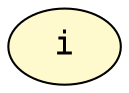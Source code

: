 digraph AST {
node [style=filled fontname=Courier fontsize=16];
edge [dir=back];
0[label="i" fillcolor="lemonchiffon"];}
